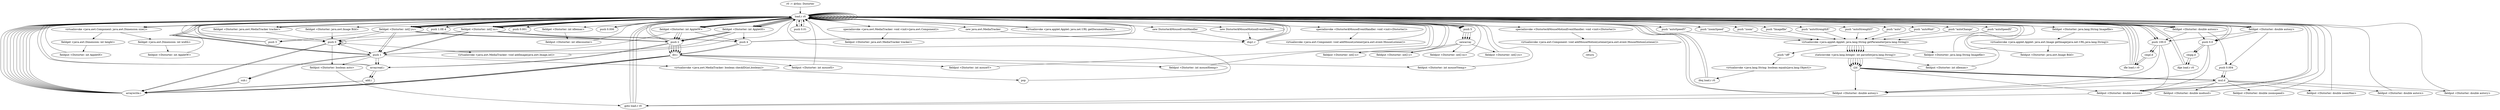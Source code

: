digraph "" {
    "r0 := @this: Distorter"
    "load.r r0"
    "r0 := @this: Distorter"->"load.r r0";
    "load.r r0"->"load.r r0";
    "virtualinvoke <java.awt.Component: java.awt.Dimension size()>"
    "load.r r0"->"virtualinvoke <java.awt.Component: java.awt.Dimension size()>";
    "fieldget <java.awt.Dimension: int width>"
    "virtualinvoke <java.awt.Component: java.awt.Dimension size()>"->"fieldget <java.awt.Dimension: int width>";
    "fieldput <Distorter: int AppletW>"
    "fieldget <java.awt.Dimension: int width>"->"fieldput <Distorter: int AppletW>";
    "fieldput <Distorter: int AppletW>"->"load.r r0";
    "load.r r0"->"load.r r0";
    "load.r r0"->"virtualinvoke <java.awt.Component: java.awt.Dimension size()>";
    "fieldget <java.awt.Dimension: int height>"
    "virtualinvoke <java.awt.Component: java.awt.Dimension size()>"->"fieldget <java.awt.Dimension: int height>";
    "fieldput <Distorter: int AppletH>"
    "fieldget <java.awt.Dimension: int height>"->"fieldput <Distorter: int AppletH>";
    "fieldput <Distorter: int AppletH>"->"load.r r0";
    "load.r r0"->"load.r r0";
    "fieldget <Distorter: int AppletW>"
    "load.r r0"->"fieldget <Distorter: int AppletW>";
    "push 2"
    "fieldget <Distorter: int AppletW>"->"push 2";
    "div.i"
    "push 2"->"div.i";
    "fieldput <Distorter: int mouseX>"
    "div.i"->"fieldput <Distorter: int mouseX>";
    "fieldput <Distorter: int mouseX>"->"load.r r0";
    "load.r r0"->"load.r r0";
    "fieldget <Distorter: int AppletH>"
    "load.r r0"->"fieldget <Distorter: int AppletH>";
    "fieldget <Distorter: int AppletH>"->"push 2";
    "push 2"->"div.i";
    "fieldput <Distorter: int mouseY>"
    "div.i"->"fieldput <Distorter: int mouseY>";
    "fieldput <Distorter: int mouseY>"->"load.r r0";
    "load.r r0"->"load.r r0";
    "load.r r0"->"fieldget <Distorter: int AppletW>";
    "fieldget <Distorter: int AppletW>"->"push 2";
    "push 2"->"div.i";
    "fieldput <Distorter: int mouseXtemp>"
    "div.i"->"fieldput <Distorter: int mouseXtemp>";
    "fieldput <Distorter: int mouseXtemp>"->"load.r r0";
    "load.r r0"->"load.r r0";
    "load.r r0"->"fieldget <Distorter: int AppletH>";
    "fieldget <Distorter: int AppletH>"->"push 2";
    "push 2"->"div.i";
    "fieldput <Distorter: int mouseYtemp>"
    "div.i"->"fieldput <Distorter: int mouseYtemp>";
    "fieldput <Distorter: int mouseYtemp>"->"load.r r0";
    "push 5"
    "load.r r0"->"push 5";
    "newarray"
    "push 5"->"newarray";
    "fieldput <Distorter: int[] x>"
    "newarray"->"fieldput <Distorter: int[] x>";
    "fieldput <Distorter: int[] x>"->"load.r r0";
    "load.r r0"->"push 5";
    "push 5"->"newarray";
    "fieldput <Distorter: int[] y>"
    "newarray"->"fieldput <Distorter: int[] y>";
    "fieldput <Distorter: int[] y>"->"load.r r0";
    "load.r r0"->"push 5";
    "push 5"->"newarray";
    "fieldput <Distorter: int[] xs>"
    "newarray"->"fieldput <Distorter: int[] xs>";
    "fieldput <Distorter: int[] xs>"->"load.r r0";
    "load.r r0"->"push 5";
    "push 5"->"newarray";
    "fieldput <Distorter: int[] ys>"
    "newarray"->"fieldput <Distorter: int[] ys>";
    "fieldput <Distorter: int[] ys>"->"load.r r0";
    "fieldget <Distorter: int[] xs>"
    "load.r r0"->"fieldget <Distorter: int[] xs>";
    "push 0"
    "fieldget <Distorter: int[] xs>"->"push 0";
    "push 0"->"push 0";
    "arraywrite.i"
    "push 0"->"arraywrite.i";
    "arraywrite.i"->"load.r r0";
    "load.r r0"->"fieldget <Distorter: int[] xs>";
    "push 1"
    "fieldget <Distorter: int[] xs>"->"push 1";
    "push 1"->"load.r r0";
    "load.r r0"->"fieldget <Distorter: int AppletW>";
    "push 4"
    "fieldget <Distorter: int AppletW>"->"push 4";
    "push 4"->"div.i";
    "div.i"->"arraywrite.i";
    "arraywrite.i"->"load.r r0";
    "load.r r0"->"fieldget <Distorter: int[] xs>";
    "fieldget <Distorter: int[] xs>"->"push 2";
    "push 2"->"load.r r0";
    "load.r r0"->"fieldget <Distorter: int AppletW>";
    "fieldget <Distorter: int AppletW>"->"push 2";
    "push 2"->"div.i";
    "div.i"->"arraywrite.i";
    "arraywrite.i"->"load.r r0";
    "load.r r0"->"fieldget <Distorter: int[] xs>";
    "push 3"
    "fieldget <Distorter: int[] xs>"->"push 3";
    "push 3"->"load.r r0";
    "load.r r0"->"fieldget <Distorter: int[] xs>";
    "fieldget <Distorter: int[] xs>"->"push 1";
    "arrayread.i"
    "push 1"->"arrayread.i";
    "arrayread.i"->"load.r r0";
    "load.r r0"->"fieldget <Distorter: int[] xs>";
    "fieldget <Distorter: int[] xs>"->"push 2";
    "push 2"->"arrayread.i";
    "add.i"
    "arrayread.i"->"add.i";
    "add.i"->"arraywrite.i";
    "arraywrite.i"->"load.r r0";
    "load.r r0"->"fieldget <Distorter: int[] xs>";
    "fieldget <Distorter: int[] xs>"->"push 4";
    "push 4"->"load.r r0";
    "load.r r0"->"fieldget <Distorter: int AppletW>";
    "fieldget <Distorter: int AppletW>"->"push 1";
    "sub.i"
    "push 1"->"sub.i";
    "sub.i"->"arraywrite.i";
    "arraywrite.i"->"load.r r0";
    "fieldget <Distorter: int[] ys>"
    "load.r r0"->"fieldget <Distorter: int[] ys>";
    "fieldget <Distorter: int[] ys>"->"push 0";
    "push 0"->"push 0";
    "push 0"->"arraywrite.i";
    "arraywrite.i"->"load.r r0";
    "load.r r0"->"fieldget <Distorter: int[] ys>";
    "fieldget <Distorter: int[] ys>"->"push 1";
    "push 1"->"load.r r0";
    "load.r r0"->"fieldget <Distorter: int AppletH>";
    "fieldget <Distorter: int AppletH>"->"push 4";
    "push 4"->"div.i";
    "div.i"->"arraywrite.i";
    "arraywrite.i"->"load.r r0";
    "load.r r0"->"fieldget <Distorter: int[] ys>";
    "fieldget <Distorter: int[] ys>"->"push 2";
    "push 2"->"load.r r0";
    "load.r r0"->"fieldget <Distorter: int AppletH>";
    "fieldget <Distorter: int AppletH>"->"push 2";
    "push 2"->"div.i";
    "div.i"->"arraywrite.i";
    "arraywrite.i"->"load.r r0";
    "load.r r0"->"fieldget <Distorter: int[] ys>";
    "fieldget <Distorter: int[] ys>"->"push 3";
    "push 3"->"load.r r0";
    "load.r r0"->"fieldget <Distorter: int[] ys>";
    "fieldget <Distorter: int[] ys>"->"push 1";
    "push 1"->"arrayread.i";
    "arrayread.i"->"load.r r0";
    "load.r r0"->"fieldget <Distorter: int[] ys>";
    "fieldget <Distorter: int[] ys>"->"push 2";
    "push 2"->"arrayread.i";
    "arrayread.i"->"add.i";
    "add.i"->"arraywrite.i";
    "arraywrite.i"->"load.r r0";
    "load.r r0"->"fieldget <Distorter: int[] ys>";
    "fieldget <Distorter: int[] ys>"->"push 4";
    "push 4"->"load.r r0";
    "load.r r0"->"fieldget <Distorter: int AppletH>";
    "fieldget <Distorter: int AppletH>"->"push 1";
    "push 1"->"sub.i";
    "sub.i"->"arraywrite.i";
    "arraywrite.i"->"load.r r0";
    "push \"auto\""
    "load.r r0"->"push \"auto\"";
    "virtualinvoke <java.applet.Applet: java.lang.String getParameter(java.lang.String)>"
    "push \"auto\""->"virtualinvoke <java.applet.Applet: java.lang.String getParameter(java.lang.String)>";
    "push \"off\""
    "virtualinvoke <java.applet.Applet: java.lang.String getParameter(java.lang.String)>"->"push \"off\"";
    "virtualinvoke <java.lang.String: boolean equals(java.lang.Object)>"
    "push \"off\""->"virtualinvoke <java.lang.String: boolean equals(java.lang.Object)>";
    "ifeq load.r r0"
    "virtualinvoke <java.lang.String: boolean equals(java.lang.Object)>"->"ifeq load.r r0";
    "ifeq load.r r0"->"load.r r0";
    "load.r r0"->"push 0";
    "fieldput <Distorter: boolean auto>"
    "push 0"->"fieldput <Distorter: boolean auto>";
    "goto load.r r0"
    "fieldput <Distorter: boolean auto>"->"goto load.r r0";
    "goto load.r r0"->"load.r r0";
    "load.r r0"->"load.r r0";
    "push \"autoWait\""
    "load.r r0"->"push \"autoWait\"";
    "push \"autoWait\""->"virtualinvoke <java.applet.Applet: java.lang.String getParameter(java.lang.String)>";
    "staticinvoke <java.lang.Integer: int parseInt(java.lang.String)>"
    "virtualinvoke <java.applet.Applet: java.lang.String getParameter(java.lang.String)>"->"staticinvoke <java.lang.Integer: int parseInt(java.lang.String)>";
    "fieldput <Distorter: int idlemax>"
    "staticinvoke <java.lang.Integer: int parseInt(java.lang.String)>"->"fieldput <Distorter: int idlemax>";
    "fieldput <Distorter: int idlemax>"->"load.r r0";
    "load.r r0"->"load.r r0";
    "fieldget <Distorter: int idlemax>"
    "load.r r0"->"fieldget <Distorter: int idlemax>";
    "fieldput <Distorter: int idlecounter>"
    "fieldget <Distorter: int idlemax>"->"fieldput <Distorter: int idlecounter>";
    "fieldput <Distorter: int idlecounter>"->"load.r r0";
    "push 1.0E-4"
    "load.r r0"->"push 1.0E-4";
    "push 1.0E-4"->"load.r r0";
    "push \"autoChange\""
    "load.r r0"->"push \"autoChange\"";
    "push \"autoChange\""->"virtualinvoke <java.applet.Applet: java.lang.String getParameter(java.lang.String)>";
    "virtualinvoke <java.applet.Applet: java.lang.String getParameter(java.lang.String)>"->"staticinvoke <java.lang.Integer: int parseInt(java.lang.String)>";
    "i2d"
    "staticinvoke <java.lang.Integer: int parseInt(java.lang.String)>"->"i2d";
    "mul.d"
    "i2d"->"mul.d";
    "fieldput <Distorter: double modusd>"
    "mul.d"->"fieldput <Distorter: double modusd>";
    "fieldput <Distorter: double modusd>"->"load.r r0";
    "push 0.001"
    "load.r r0"->"push 0.001";
    "push 0.001"->"load.r r0";
    "push \"zoomSpeed\""
    "load.r r0"->"push \"zoomSpeed\"";
    "push \"zoomSpeed\""->"virtualinvoke <java.applet.Applet: java.lang.String getParameter(java.lang.String)>";
    "virtualinvoke <java.applet.Applet: java.lang.String getParameter(java.lang.String)>"->"staticinvoke <java.lang.Integer: int parseInt(java.lang.String)>";
    "staticinvoke <java.lang.Integer: int parseInt(java.lang.String)>"->"i2d";
    "i2d"->"mul.d";
    "fieldput <Distorter: double zoomspeed>"
    "mul.d"->"fieldput <Distorter: double zoomspeed>";
    "fieldput <Distorter: double zoomspeed>"->"load.r r0";
    "push 0.006"
    "load.r r0"->"push 0.006";
    "push 0.006"->"load.r r0";
    "push \"zoom\""
    "load.r r0"->"push \"zoom\"";
    "push \"zoom\""->"virtualinvoke <java.applet.Applet: java.lang.String getParameter(java.lang.String)>";
    "virtualinvoke <java.applet.Applet: java.lang.String getParameter(java.lang.String)>"->"staticinvoke <java.lang.Integer: int parseInt(java.lang.String)>";
    "staticinvoke <java.lang.Integer: int parseInt(java.lang.String)>"->"i2d";
    "i2d"->"mul.d";
    "fieldput <Distorter: double zoomMax>"
    "mul.d"->"fieldput <Distorter: double zoomMax>";
    "fieldput <Distorter: double zoomMax>"->"load.r r0";
    "load.r r0"->"load.r r0";
    "push \"Imagefile\""
    "load.r r0"->"push \"Imagefile\"";
    "push \"Imagefile\""->"virtualinvoke <java.applet.Applet: java.lang.String getParameter(java.lang.String)>";
    "fieldput <Distorter: java.lang.String Imagefile>"
    "virtualinvoke <java.applet.Applet: java.lang.String getParameter(java.lang.String)>"->"fieldput <Distorter: java.lang.String Imagefile>";
    "fieldput <Distorter: java.lang.String Imagefile>"->"load.r r0";
    "load.r r0"->"load.r r0";
    "push \"autoStrengthX\""
    "load.r r0"->"push \"autoStrengthX\"";
    "push \"autoStrengthX\""->"virtualinvoke <java.applet.Applet: java.lang.String getParameter(java.lang.String)>";
    "virtualinvoke <java.applet.Applet: java.lang.String getParameter(java.lang.String)>"->"staticinvoke <java.lang.Integer: int parseInt(java.lang.String)>";
    "staticinvoke <java.lang.Integer: int parseInt(java.lang.String)>"->"i2d";
    "fieldput <Distorter: double autosx>"
    "i2d"->"fieldput <Distorter: double autosx>";
    "fieldput <Distorter: double autosx>"->"load.r r0";
    "fieldget <Distorter: double autosx>"
    "load.r r0"->"fieldget <Distorter: double autosx>";
    "push 100.0"
    "fieldget <Distorter: double autosx>"->"push 100.0";
    "cmpl.d"
    "push 100.0"->"cmpl.d";
    "ifle load.r r0"
    "cmpl.d"->"ifle load.r r0";
    "ifle load.r r0"->"load.r r0";
    "load.r r0"->"push 100.0";
    "push 100.0"->"fieldput <Distorter: double autosx>";
    "fieldput <Distorter: double autosx>"->"goto load.r r0";
    "goto load.r r0"->"load.r r0";
    "load.r r0"->"load.r r0";
    "load.r r0"->"fieldget <Distorter: double autosx>";
    "push 0.004"
    "fieldget <Distorter: double autosx>"->"push 0.004";
    "push 0.004"->"mul.d";
    "mul.d"->"fieldput <Distorter: double autosx>";
    "fieldput <Distorter: double autosx>"->"load.r r0";
    "load.r r0"->"load.r r0";
    "push \"autoStrengthY\""
    "load.r r0"->"push \"autoStrengthY\"";
    "push \"autoStrengthY\""->"virtualinvoke <java.applet.Applet: java.lang.String getParameter(java.lang.String)>";
    "virtualinvoke <java.applet.Applet: java.lang.String getParameter(java.lang.String)>"->"staticinvoke <java.lang.Integer: int parseInt(java.lang.String)>";
    "staticinvoke <java.lang.Integer: int parseInt(java.lang.String)>"->"i2d";
    "fieldput <Distorter: double autosy>"
    "i2d"->"fieldput <Distorter: double autosy>";
    "fieldput <Distorter: double autosy>"->"load.r r0";
    "fieldget <Distorter: double autosy>"
    "load.r r0"->"fieldget <Distorter: double autosy>";
    "fieldget <Distorter: double autosy>"->"push 100.0";
    "push 100.0"->"cmpl.d";
    "cmpl.d"->"ifle load.r r0";
    "ifle load.r r0"->"load.r r0";
    "load.r r0"->"push 100.0";
    "push 100.0"->"fieldput <Distorter: double autosy>";
    "fieldput <Distorter: double autosy>"->"goto load.r r0";
    "goto load.r r0"->"load.r r0";
    "load.r r0"->"load.r r0";
    "load.r r0"->"fieldget <Distorter: double autosy>";
    "fieldget <Distorter: double autosy>"->"push 0.004";
    "push 0.004"->"mul.d";
    "mul.d"->"fieldput <Distorter: double autosy>";
    "fieldput <Distorter: double autosy>"->"load.r r0";
    "push 0.01"
    "load.r r0"->"push 0.01";
    "push 0.01"->"load.r r0";
    "push \"autoSpeedX\""
    "load.r r0"->"push \"autoSpeedX\"";
    "push \"autoSpeedX\""->"virtualinvoke <java.applet.Applet: java.lang.String getParameter(java.lang.String)>";
    "virtualinvoke <java.applet.Applet: java.lang.String getParameter(java.lang.String)>"->"staticinvoke <java.lang.Integer: int parseInt(java.lang.String)>";
    "staticinvoke <java.lang.Integer: int parseInt(java.lang.String)>"->"i2d";
    "i2d"->"mul.d";
    "fieldput <Distorter: double autovx>"
    "mul.d"->"fieldput <Distorter: double autovx>";
    "fieldput <Distorter: double autovx>"->"load.r r0";
    "load.r r0"->"push 0.01";
    "push 0.01"->"load.r r0";
    "push \"autoSpeedY\""
    "load.r r0"->"push \"autoSpeedY\"";
    "push \"autoSpeedY\""->"virtualinvoke <java.applet.Applet: java.lang.String getParameter(java.lang.String)>";
    "virtualinvoke <java.applet.Applet: java.lang.String getParameter(java.lang.String)>"->"staticinvoke <java.lang.Integer: int parseInt(java.lang.String)>";
    "staticinvoke <java.lang.Integer: int parseInt(java.lang.String)>"->"i2d";
    "i2d"->"mul.d";
    "fieldput <Distorter: double autovy>"
    "mul.d"->"fieldput <Distorter: double autovy>";
    "fieldput <Distorter: double autovy>"->"load.r r0";
    "new java.awt.MediaTracker"
    "load.r r0"->"new java.awt.MediaTracker";
    "dup1.r"
    "new java.awt.MediaTracker"->"dup1.r";
    "dup1.r"->"load.r r0";
    "specialinvoke <java.awt.MediaTracker: void <init>(java.awt.Component)>"
    "load.r r0"->"specialinvoke <java.awt.MediaTracker: void <init>(java.awt.Component)>";
    "fieldput <Distorter: java.awt.MediaTracker tracker>"
    "specialinvoke <java.awt.MediaTracker: void <init>(java.awt.Component)>"->"fieldput <Distorter: java.awt.MediaTracker tracker>";
    "fieldput <Distorter: java.awt.MediaTracker tracker>"->"load.r r0";
    "load.r r0"->"load.r r0";
    "load.r r0"->"load.r r0";
    "virtualinvoke <java.applet.Applet: java.net.URL getDocumentBase()>"
    "load.r r0"->"virtualinvoke <java.applet.Applet: java.net.URL getDocumentBase()>";
    "virtualinvoke <java.applet.Applet: java.net.URL getDocumentBase()>"->"load.r r0";
    "fieldget <Distorter: java.lang.String Imagefile>"
    "load.r r0"->"fieldget <Distorter: java.lang.String Imagefile>";
    "virtualinvoke <java.applet.Applet: java.awt.Image getImage(java.net.URL,java.lang.String)>"
    "fieldget <Distorter: java.lang.String Imagefile>"->"virtualinvoke <java.applet.Applet: java.awt.Image getImage(java.net.URL,java.lang.String)>";
    "fieldput <Distorter: java.awt.Image Bild>"
    "virtualinvoke <java.applet.Applet: java.awt.Image getImage(java.net.URL,java.lang.String)>"->"fieldput <Distorter: java.awt.Image Bild>";
    "fieldput <Distorter: java.awt.Image Bild>"->"load.r r0";
    "fieldget <Distorter: java.awt.MediaTracker tracker>"
    "load.r r0"->"fieldget <Distorter: java.awt.MediaTracker tracker>";
    "fieldget <Distorter: java.awt.MediaTracker tracker>"->"load.r r0";
    "fieldget <Distorter: java.awt.Image Bild>"
    "load.r r0"->"fieldget <Distorter: java.awt.Image Bild>";
    "fieldget <Distorter: java.awt.Image Bild>"->"push 0";
    "virtualinvoke <java.awt.MediaTracker: void addImage(java.awt.Image,int)>"
    "push 0"->"virtualinvoke <java.awt.MediaTracker: void addImage(java.awt.Image,int)>";
    "virtualinvoke <java.awt.MediaTracker: void addImage(java.awt.Image,int)>"->"load.r r0";
    "load.r r0"->"fieldget <Distorter: java.awt.MediaTracker tracker>";
    "fieldget <Distorter: java.awt.MediaTracker tracker>"->"push 0";
    "push 0"->"push 1";
    "virtualinvoke <java.awt.MediaTracker: boolean checkID(int,boolean)>"
    "push 1"->"virtualinvoke <java.awt.MediaTracker: boolean checkID(int,boolean)>";
    "pop"
    "virtualinvoke <java.awt.MediaTracker: boolean checkID(int,boolean)>"->"pop";
    "pop"->"load.r r0";
    "new Distorter$MouseEventHandler"
    "load.r r0"->"new Distorter$MouseEventHandler";
    "new Distorter$MouseEventHandler"->"dup1.r";
    "dup1.r"->"load.r r0";
    "specialinvoke <Distorter$MouseEventHandler: void <init>(Distorter)>"
    "load.r r0"->"specialinvoke <Distorter$MouseEventHandler: void <init>(Distorter)>";
    "virtualinvoke <java.awt.Component: void addMouseListener(java.awt.event.MouseListener)>"
    "specialinvoke <Distorter$MouseEventHandler: void <init>(Distorter)>"->"virtualinvoke <java.awt.Component: void addMouseListener(java.awt.event.MouseListener)>";
    "virtualinvoke <java.awt.Component: void addMouseListener(java.awt.event.MouseListener)>"->"load.r r0";
    "new Distorter$MouseMotionEventHandler"
    "load.r r0"->"new Distorter$MouseMotionEventHandler";
    "new Distorter$MouseMotionEventHandler"->"dup1.r";
    "dup1.r"->"load.r r0";
    "specialinvoke <Distorter$MouseMotionEventHandler: void <init>(Distorter)>"
    "load.r r0"->"specialinvoke <Distorter$MouseMotionEventHandler: void <init>(Distorter)>";
    "virtualinvoke <java.awt.Component: void addMouseMotionListener(java.awt.event.MouseMotionListener)>"
    "specialinvoke <Distorter$MouseMotionEventHandler: void <init>(Distorter)>"->"virtualinvoke <java.awt.Component: void addMouseMotionListener(java.awt.event.MouseMotionListener)>";
    "return"
    "virtualinvoke <java.awt.Component: void addMouseMotionListener(java.awt.event.MouseMotionListener)>"->"return";
    "ifle load.r r0"->"load.r r0";
    "load.r r0"->"fieldget <Distorter: double autosy>";
    "push 0.0"
    "fieldget <Distorter: double autosy>"->"push 0.0";
    "cmpg.d"
    "push 0.0"->"cmpg.d";
    "ifge load.r r0"
    "cmpg.d"->"ifge load.r r0";
    "ifge load.r r0"->"load.r r0";
    "load.r r0"->"push 0.0";
    "push 0.0"->"fieldput <Distorter: double autosy>";
    "ifle load.r r0"->"load.r r0";
    "load.r r0"->"fieldget <Distorter: double autosx>";
    "fieldget <Distorter: double autosx>"->"push 0.0";
    "push 0.0"->"cmpg.d";
    "cmpg.d"->"ifge load.r r0";
    "ifge load.r r0"->"load.r r0";
    "load.r r0"->"push 0.0";
    "push 0.0"->"fieldput <Distorter: double autosx>";
    "ifeq load.r r0"->"load.r r0";
    "load.r r0"->"push 1";
    "push 1"->"fieldput <Distorter: boolean auto>";
}
